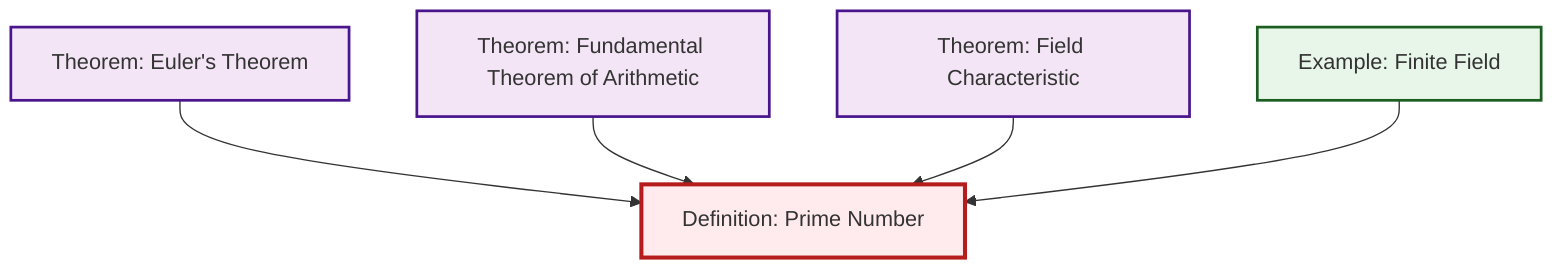 graph TD
    classDef definition fill:#e1f5fe,stroke:#01579b,stroke-width:2px
    classDef theorem fill:#f3e5f5,stroke:#4a148c,stroke-width:2px
    classDef axiom fill:#fff3e0,stroke:#e65100,stroke-width:2px
    classDef example fill:#e8f5e9,stroke:#1b5e20,stroke-width:2px
    classDef current fill:#ffebee,stroke:#b71c1c,stroke-width:3px
    thm-fundamental-arithmetic["Theorem: Fundamental Theorem of Arithmetic"]:::theorem
    def-prime["Definition: Prime Number"]:::definition
    thm-euler["Theorem: Euler's Theorem"]:::theorem
    ex-finite-field["Example: Finite Field"]:::example
    thm-field-characteristic["Theorem: Field Characteristic"]:::theorem
    thm-euler --> def-prime
    thm-fundamental-arithmetic --> def-prime
    thm-field-characteristic --> def-prime
    ex-finite-field --> def-prime
    class def-prime current